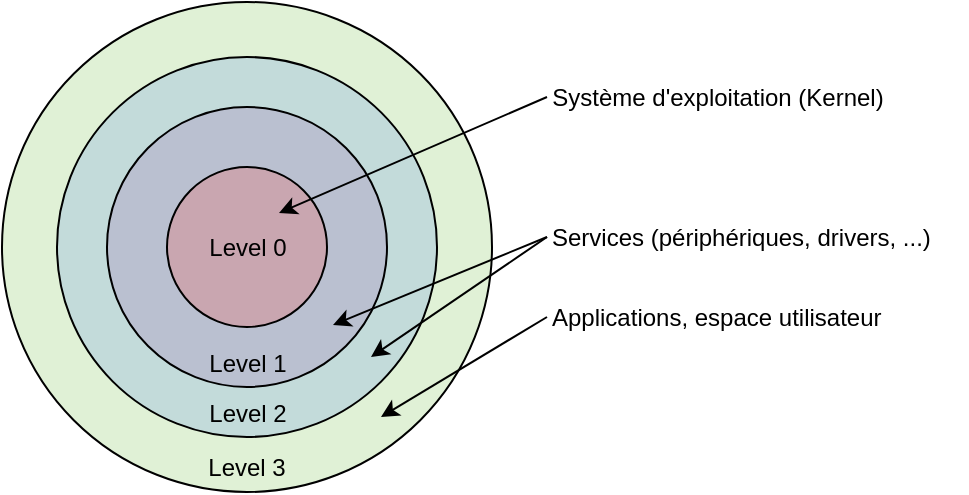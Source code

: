 <mxfile version="22.0.3" type="device">
  <diagram name="Page-1" id="oPWhTkVTom16ZA0ufJJg">
    <mxGraphModel dx="1084" dy="926" grid="1" gridSize="10" guides="1" tooltips="1" connect="1" arrows="1" fold="1" page="1" pageScale="1" pageWidth="700" pageHeight="250" math="0" shadow="0">
      <root>
        <mxCell id="0" />
        <mxCell id="1" parent="0" />
        <mxCell id="tEuZVTY3Gd_Ye8RJq2sz-4" value="Level 3" style="ellipse;whiteSpace=wrap;html=1;aspect=fixed;verticalAlign=bottom;spacingBottom=3;fillOpacity=30;fillColor=#97D077;" vertex="1" parent="1">
          <mxGeometry x="125" y="1" width="245" height="245" as="geometry" />
        </mxCell>
        <mxCell id="tEuZVTY3Gd_Ye8RJq2sz-3" value="Level 2" style="ellipse;whiteSpace=wrap;html=1;aspect=fixed;verticalAlign=bottom;spacingBottom=3;fillOpacity=30;fillColor=#7EA6E0;" vertex="1" parent="1">
          <mxGeometry x="152.5" y="28.5" width="190" height="190" as="geometry" />
        </mxCell>
        <mxCell id="tEuZVTY3Gd_Ye8RJq2sz-2" value="Level 1" style="ellipse;whiteSpace=wrap;html=1;aspect=fixed;verticalAlign=bottom;spacingBottom=3;fillOpacity=30;fillColor=#A680B8;" vertex="1" parent="1">
          <mxGeometry x="177.5" y="53.5" width="140" height="140" as="geometry" />
        </mxCell>
        <mxCell id="tEuZVTY3Gd_Ye8RJq2sz-1" value="Level 0" style="ellipse;whiteSpace=wrap;html=1;aspect=fixed;verticalAlign=middle;spacingBottom=-1;fillOpacity=30;fillColor=#EA6B66;" vertex="1" parent="1">
          <mxGeometry x="207.5" y="83.5" width="80" height="80" as="geometry" />
        </mxCell>
        <mxCell id="tEuZVTY3Gd_Ye8RJq2sz-5" value="Système d&#39;exploitation (Kernel)" style="text;strokeColor=none;align=center;fillColor=none;html=1;verticalAlign=middle;whiteSpace=wrap;rounded=0;" vertex="1" parent="1">
          <mxGeometry x="397.5" y="33.5" width="170" height="30" as="geometry" />
        </mxCell>
        <mxCell id="tEuZVTY3Gd_Ye8RJq2sz-6" value="" style="endArrow=none;html=1;rounded=0;entryX=0;entryY=0.5;entryDx=0;entryDy=0;endFill=0;startArrow=classic;startFill=1;" edge="1" parent="1" target="tEuZVTY3Gd_Ye8RJq2sz-5">
          <mxGeometry width="50" height="50" relative="1" as="geometry">
            <mxPoint x="263.5" y="106.5" as="sourcePoint" />
            <mxPoint x="287.5" y="83.5" as="targetPoint" />
          </mxGeometry>
        </mxCell>
        <mxCell id="tEuZVTY3Gd_Ye8RJq2sz-7" value="Services (périphériques, drivers, ...)" style="text;strokeColor=none;align=left;fillColor=none;html=1;verticalAlign=middle;whiteSpace=wrap;rounded=0;" vertex="1" parent="1">
          <mxGeometry x="397.5" y="103.5" width="210" height="30" as="geometry" />
        </mxCell>
        <mxCell id="tEuZVTY3Gd_Ye8RJq2sz-8" value="" style="endArrow=none;html=1;rounded=0;entryX=0;entryY=0.5;entryDx=0;entryDy=0;endFill=0;startArrow=classic;startFill=1;" edge="1" parent="1" target="tEuZVTY3Gd_Ye8RJq2sz-7">
          <mxGeometry width="50" height="50" relative="1" as="geometry">
            <mxPoint x="290.5" y="162.5" as="sourcePoint" />
            <mxPoint x="287.5" y="123.5" as="targetPoint" />
          </mxGeometry>
        </mxCell>
        <mxCell id="tEuZVTY3Gd_Ye8RJq2sz-9" value="" style="endArrow=none;html=1;rounded=0;entryX=0;entryY=0.5;entryDx=0;entryDy=0;endFill=0;startArrow=classic;startFill=1;" edge="1" parent="1" target="tEuZVTY3Gd_Ye8RJq2sz-7">
          <mxGeometry width="50" height="50" relative="1" as="geometry">
            <mxPoint x="309.5" y="178.5" as="sourcePoint" />
            <mxPoint x="407.5" y="98.5" as="targetPoint" />
          </mxGeometry>
        </mxCell>
        <mxCell id="tEuZVTY3Gd_Ye8RJq2sz-10" value="" style="endArrow=none;html=1;rounded=0;endFill=0;startArrow=classic;startFill=1;entryX=0;entryY=0.5;entryDx=0;entryDy=0;" edge="1" parent="1" target="tEuZVTY3Gd_Ye8RJq2sz-11">
          <mxGeometry width="50" height="50" relative="1" as="geometry">
            <mxPoint x="314.5" y="208.5" as="sourcePoint" />
            <mxPoint x="407.5" y="173.5" as="targetPoint" />
          </mxGeometry>
        </mxCell>
        <mxCell id="tEuZVTY3Gd_Ye8RJq2sz-11" value="Applications, espace utilisateur" style="text;strokeColor=none;align=left;fillColor=none;html=1;verticalAlign=middle;whiteSpace=wrap;rounded=0;" vertex="1" parent="1">
          <mxGeometry x="397.5" y="143.5" width="170" height="30" as="geometry" />
        </mxCell>
      </root>
    </mxGraphModel>
  </diagram>
</mxfile>
